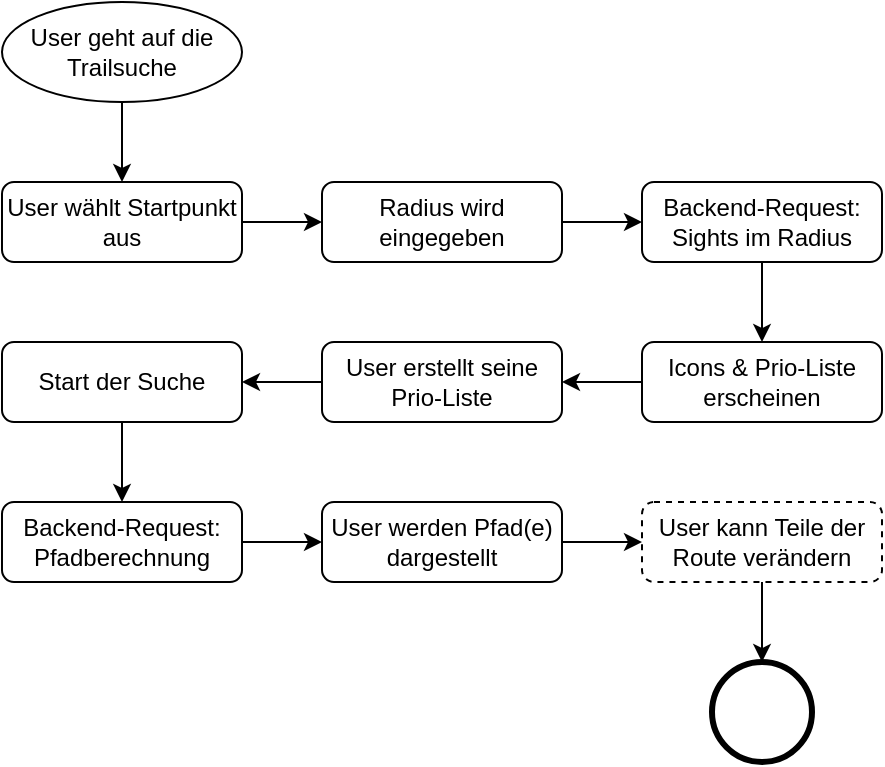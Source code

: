 <mxfile version="17.4.6" type="device"><diagram id="C5RBs43oDa-KdzZeNtuy" name="Page-1"><mxGraphModel dx="1038" dy="489" grid="1" gridSize="10" guides="1" tooltips="1" connect="1" arrows="1" fold="1" page="1" pageScale="1" pageWidth="827" pageHeight="1169" math="0" shadow="0"><root><mxCell id="WIyWlLk6GJQsqaUBKTNV-0"/><mxCell id="WIyWlLk6GJQsqaUBKTNV-1" parent="WIyWlLk6GJQsqaUBKTNV-0"/><mxCell id="-LqHzGpDaxSkw947Mh6A-2" style="edgeStyle=orthogonalEdgeStyle;rounded=0;orthogonalLoop=1;jettySize=auto;html=1;exitX=0.5;exitY=1;exitDx=0;exitDy=0;entryX=0.5;entryY=0;entryDx=0;entryDy=0;" edge="1" parent="WIyWlLk6GJQsqaUBKTNV-1" source="-LqHzGpDaxSkw947Mh6A-0" target="-LqHzGpDaxSkw947Mh6A-1"><mxGeometry relative="1" as="geometry"/></mxCell><mxCell id="-LqHzGpDaxSkw947Mh6A-0" value="User geht auf die Trailsuche" style="ellipse;whiteSpace=wrap;html=1;" vertex="1" parent="WIyWlLk6GJQsqaUBKTNV-1"><mxGeometry x="40" y="30" width="120" height="50" as="geometry"/></mxCell><mxCell id="-LqHzGpDaxSkw947Mh6A-4" style="edgeStyle=orthogonalEdgeStyle;rounded=0;orthogonalLoop=1;jettySize=auto;html=1;exitX=1;exitY=0.5;exitDx=0;exitDy=0;entryX=0;entryY=0.5;entryDx=0;entryDy=0;" edge="1" parent="WIyWlLk6GJQsqaUBKTNV-1" source="-LqHzGpDaxSkw947Mh6A-1" target="-LqHzGpDaxSkw947Mh6A-3"><mxGeometry relative="1" as="geometry"/></mxCell><mxCell id="-LqHzGpDaxSkw947Mh6A-1" value="User wählt Startpunkt aus" style="rounded=1;whiteSpace=wrap;html=1;" vertex="1" parent="WIyWlLk6GJQsqaUBKTNV-1"><mxGeometry x="40" y="120" width="120" height="40" as="geometry"/></mxCell><mxCell id="-LqHzGpDaxSkw947Mh6A-6" style="edgeStyle=orthogonalEdgeStyle;rounded=0;orthogonalLoop=1;jettySize=auto;html=1;exitX=1;exitY=0.5;exitDx=0;exitDy=0;entryX=0;entryY=0.5;entryDx=0;entryDy=0;" edge="1" parent="WIyWlLk6GJQsqaUBKTNV-1" source="-LqHzGpDaxSkw947Mh6A-3" target="-LqHzGpDaxSkw947Mh6A-5"><mxGeometry relative="1" as="geometry"/></mxCell><mxCell id="-LqHzGpDaxSkw947Mh6A-3" value="Radius wird eingegeben" style="rounded=1;whiteSpace=wrap;html=1;" vertex="1" parent="WIyWlLk6GJQsqaUBKTNV-1"><mxGeometry x="200" y="120" width="120" height="40" as="geometry"/></mxCell><mxCell id="-LqHzGpDaxSkw947Mh6A-8" style="edgeStyle=orthogonalEdgeStyle;rounded=0;orthogonalLoop=1;jettySize=auto;html=1;exitX=0.5;exitY=1;exitDx=0;exitDy=0;entryX=0.5;entryY=0;entryDx=0;entryDy=0;" edge="1" parent="WIyWlLk6GJQsqaUBKTNV-1" source="-LqHzGpDaxSkw947Mh6A-5" target="-LqHzGpDaxSkw947Mh6A-7"><mxGeometry relative="1" as="geometry"/></mxCell><mxCell id="-LqHzGpDaxSkw947Mh6A-5" value="Backend-Request: Sights im Radius" style="rounded=1;whiteSpace=wrap;html=1;" vertex="1" parent="WIyWlLk6GJQsqaUBKTNV-1"><mxGeometry x="360" y="120" width="120" height="40" as="geometry"/></mxCell><mxCell id="-LqHzGpDaxSkw947Mh6A-10" style="edgeStyle=orthogonalEdgeStyle;rounded=0;orthogonalLoop=1;jettySize=auto;html=1;exitX=0;exitY=0.5;exitDx=0;exitDy=0;entryX=1;entryY=0.5;entryDx=0;entryDy=0;" edge="1" parent="WIyWlLk6GJQsqaUBKTNV-1" source="-LqHzGpDaxSkw947Mh6A-7" target="-LqHzGpDaxSkw947Mh6A-9"><mxGeometry relative="1" as="geometry"/></mxCell><mxCell id="-LqHzGpDaxSkw947Mh6A-7" value="Icons &amp;amp; Prio-Liste erscheinen" style="rounded=1;whiteSpace=wrap;html=1;" vertex="1" parent="WIyWlLk6GJQsqaUBKTNV-1"><mxGeometry x="360" y="200" width="120" height="40" as="geometry"/></mxCell><mxCell id="-LqHzGpDaxSkw947Mh6A-12" style="edgeStyle=orthogonalEdgeStyle;rounded=0;orthogonalLoop=1;jettySize=auto;html=1;exitX=0;exitY=0.5;exitDx=0;exitDy=0;entryX=1;entryY=0.5;entryDx=0;entryDy=0;" edge="1" parent="WIyWlLk6GJQsqaUBKTNV-1" source="-LqHzGpDaxSkw947Mh6A-9" target="-LqHzGpDaxSkw947Mh6A-11"><mxGeometry relative="1" as="geometry"/></mxCell><mxCell id="-LqHzGpDaxSkw947Mh6A-9" value="User erstellt seine Prio-Liste" style="rounded=1;whiteSpace=wrap;html=1;" vertex="1" parent="WIyWlLk6GJQsqaUBKTNV-1"><mxGeometry x="200" y="200" width="120" height="40" as="geometry"/></mxCell><mxCell id="-LqHzGpDaxSkw947Mh6A-15" style="edgeStyle=orthogonalEdgeStyle;rounded=0;orthogonalLoop=1;jettySize=auto;html=1;exitX=0.5;exitY=1;exitDx=0;exitDy=0;entryX=0.5;entryY=0;entryDx=0;entryDy=0;" edge="1" parent="WIyWlLk6GJQsqaUBKTNV-1" source="-LqHzGpDaxSkw947Mh6A-11" target="-LqHzGpDaxSkw947Mh6A-14"><mxGeometry relative="1" as="geometry"/></mxCell><mxCell id="-LqHzGpDaxSkw947Mh6A-11" value="Start der Suche" style="rounded=1;whiteSpace=wrap;html=1;" vertex="1" parent="WIyWlLk6GJQsqaUBKTNV-1"><mxGeometry x="40" y="200" width="120" height="40" as="geometry"/></mxCell><mxCell id="-LqHzGpDaxSkw947Mh6A-17" style="edgeStyle=orthogonalEdgeStyle;rounded=0;orthogonalLoop=1;jettySize=auto;html=1;exitX=1;exitY=0.5;exitDx=0;exitDy=0;entryX=0;entryY=0.5;entryDx=0;entryDy=0;" edge="1" parent="WIyWlLk6GJQsqaUBKTNV-1" source="-LqHzGpDaxSkw947Mh6A-14" target="-LqHzGpDaxSkw947Mh6A-16"><mxGeometry relative="1" as="geometry"/></mxCell><mxCell id="-LqHzGpDaxSkw947Mh6A-14" value="Backend-Request: Pfadberechnung" style="rounded=1;whiteSpace=wrap;html=1;" vertex="1" parent="WIyWlLk6GJQsqaUBKTNV-1"><mxGeometry x="40" y="280" width="120" height="40" as="geometry"/></mxCell><mxCell id="-LqHzGpDaxSkw947Mh6A-19" style="edgeStyle=orthogonalEdgeStyle;rounded=0;orthogonalLoop=1;jettySize=auto;html=1;exitX=1;exitY=0.5;exitDx=0;exitDy=0;entryX=0;entryY=0.5;entryDx=0;entryDy=0;" edge="1" parent="WIyWlLk6GJQsqaUBKTNV-1" source="-LqHzGpDaxSkw947Mh6A-16" target="-LqHzGpDaxSkw947Mh6A-18"><mxGeometry relative="1" as="geometry"/></mxCell><mxCell id="-LqHzGpDaxSkw947Mh6A-16" value="User werden Pfad(e) dargestellt" style="rounded=1;whiteSpace=wrap;html=1;" vertex="1" parent="WIyWlLk6GJQsqaUBKTNV-1"><mxGeometry x="200" y="280" width="120" height="40" as="geometry"/></mxCell><mxCell id="-LqHzGpDaxSkw947Mh6A-20" style="edgeStyle=orthogonalEdgeStyle;rounded=0;orthogonalLoop=1;jettySize=auto;html=1;exitX=0.5;exitY=1;exitDx=0;exitDy=0;" edge="1" parent="WIyWlLk6GJQsqaUBKTNV-1" source="-LqHzGpDaxSkw947Mh6A-18"><mxGeometry relative="1" as="geometry"><mxPoint x="420" y="360" as="targetPoint"/></mxGeometry></mxCell><mxCell id="-LqHzGpDaxSkw947Mh6A-18" value="User kann Teile der Route verändern" style="rounded=1;whiteSpace=wrap;html=1;dashed=1;" vertex="1" parent="WIyWlLk6GJQsqaUBKTNV-1"><mxGeometry x="360" y="280" width="120" height="40" as="geometry"/></mxCell><mxCell id="-LqHzGpDaxSkw947Mh6A-21" value="" style="ellipse;whiteSpace=wrap;html=1;aspect=fixed;strokeColor=default;strokeWidth=3;" vertex="1" parent="WIyWlLk6GJQsqaUBKTNV-1"><mxGeometry x="395" y="360" width="50" height="50" as="geometry"/></mxCell></root></mxGraphModel></diagram></mxfile>
